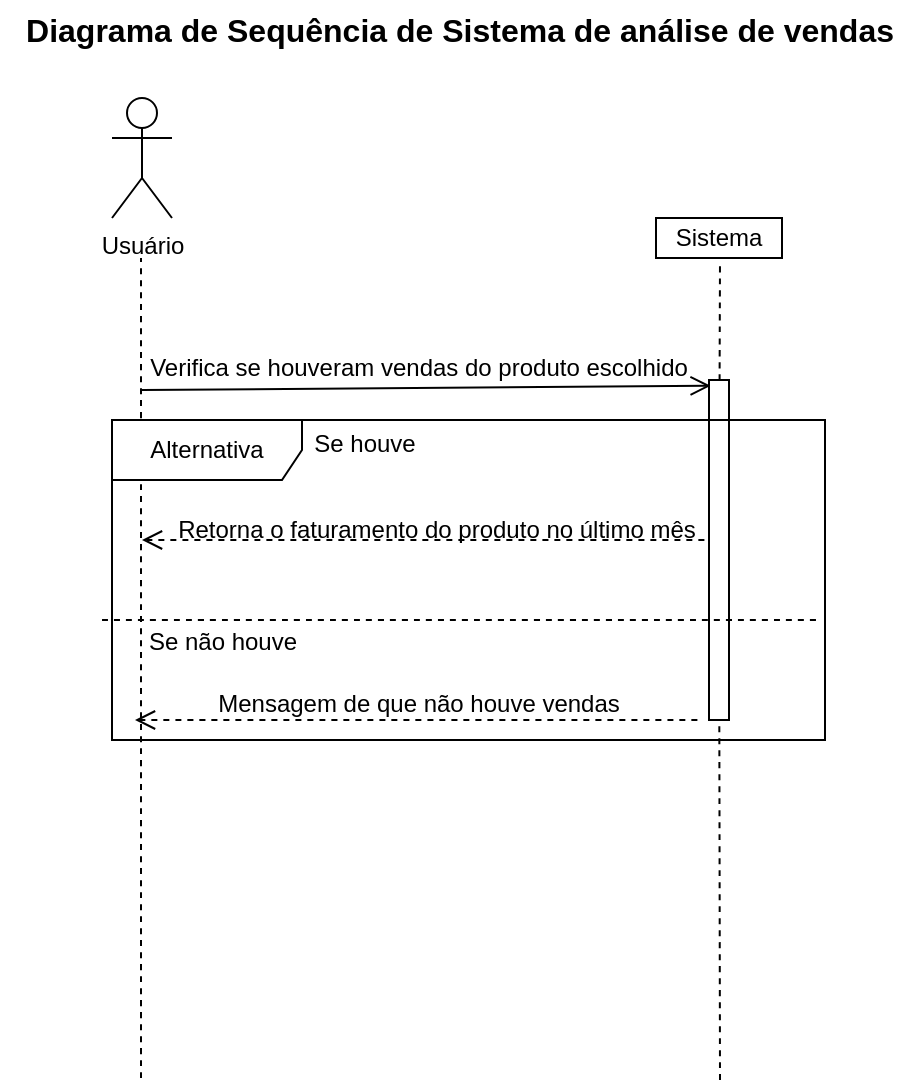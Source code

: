 <mxfile version="24.7.17">
  <diagram name="Página-1" id="QsqW4poFiYAe-3MZoVOI">
    <mxGraphModel dx="1385" dy="3284" grid="1" gridSize="10" guides="1" tooltips="1" connect="1" arrows="1" fold="1" page="1" pageScale="1" pageWidth="827" pageHeight="1169" math="0" shadow="0">
      <root>
        <mxCell id="0" />
        <mxCell id="1" parent="0" />
        <mxCell id="5hNxHF8bA6Fqr36-utXy-17" value="&lt;font style=&quot;font-size: 12px;&quot;&gt;Retorna o faturamento do produto no último mês&lt;/font&gt;" style="text;html=1;align=center;verticalAlign=middle;whiteSpace=wrap;rounded=0;fontSize=16;" vertex="1" parent="1">
          <mxGeometry x="-619" y="-2063" width="333" height="32" as="geometry" />
        </mxCell>
        <mxCell id="5hNxHF8bA6Fqr36-utXy-1" value="Usuário" style="shape=umlActor;verticalLabelPosition=bottom;verticalAlign=top;html=1;outlineConnect=0;" vertex="1" parent="1">
          <mxGeometry x="-615" y="-2261" width="30" height="60" as="geometry" />
        </mxCell>
        <mxCell id="5hNxHF8bA6Fqr36-utXy-4" value="" style="endArrow=none;dashed=1;html=1;rounded=0;fontSize=12;startSize=8;endSize=8;curved=1;" edge="1" parent="1">
          <mxGeometry width="50" height="50" relative="1" as="geometry">
            <mxPoint x="-600.5" y="-1771" as="sourcePoint" />
            <mxPoint x="-600.5" y="-2181" as="targetPoint" />
          </mxGeometry>
        </mxCell>
        <mxCell id="5hNxHF8bA6Fqr36-utXy-5" value="Sistema" style="rounded=0;whiteSpace=wrap;html=1;" vertex="1" parent="1">
          <mxGeometry x="-343" y="-2201" width="63" height="20" as="geometry" />
        </mxCell>
        <mxCell id="5hNxHF8bA6Fqr36-utXy-6" value="" style="endArrow=none;dashed=1;html=1;rounded=0;fontSize=12;startSize=8;endSize=8;curved=1;" edge="1" parent="1" source="5hNxHF8bA6Fqr36-utXy-11">
          <mxGeometry width="50" height="50" relative="1" as="geometry">
            <mxPoint x="-311" y="-1770" as="sourcePoint" />
            <mxPoint x="-311" y="-2180" as="targetPoint" />
          </mxGeometry>
        </mxCell>
        <mxCell id="5hNxHF8bA6Fqr36-utXy-7" value="Diagrama de Sequência de Sistema de análise de vendas" style="text;html=1;align=center;verticalAlign=middle;whiteSpace=wrap;rounded=0;fontSize=16;fontStyle=1" vertex="1" parent="1">
          <mxGeometry x="-671" y="-2310" width="460" height="30" as="geometry" />
        </mxCell>
        <mxCell id="5hNxHF8bA6Fqr36-utXy-8" value="" style="endArrow=open;html=1;rounded=0;fontSize=12;startSize=8;endSize=8;curved=1;endFill=0;entryX=0.083;entryY=0.017;entryDx=0;entryDy=0;entryPerimeter=0;" edge="1" parent="1" target="5hNxHF8bA6Fqr36-utXy-11">
          <mxGeometry width="50" height="50" relative="1" as="geometry">
            <mxPoint x="-600" y="-2115" as="sourcePoint" />
            <mxPoint x="-310" y="-2115" as="targetPoint" />
          </mxGeometry>
        </mxCell>
        <mxCell id="5hNxHF8bA6Fqr36-utXy-10" value="&lt;font style=&quot;font-size: 12px;&quot;&gt;Verifica se houveram vendas do produto escolhido&lt;/font&gt;" style="text;html=1;align=center;verticalAlign=middle;whiteSpace=wrap;rounded=0;fontSize=16;" vertex="1" parent="1">
          <mxGeometry x="-628" y="-2143" width="333" height="30" as="geometry" />
        </mxCell>
        <mxCell id="5hNxHF8bA6Fqr36-utXy-12" value="" style="endArrow=none;dashed=1;html=1;rounded=0;fontSize=12;startSize=8;endSize=8;curved=1;" edge="1" parent="1" target="5hNxHF8bA6Fqr36-utXy-11">
          <mxGeometry width="50" height="50" relative="1" as="geometry">
            <mxPoint x="-311" y="-1770" as="sourcePoint" />
            <mxPoint x="-311" y="-2180" as="targetPoint" />
          </mxGeometry>
        </mxCell>
        <mxCell id="5hNxHF8bA6Fqr36-utXy-11" value="" style="rounded=0;whiteSpace=wrap;html=1;" vertex="1" parent="1">
          <mxGeometry x="-316.5" y="-2120" width="10" height="170" as="geometry" />
        </mxCell>
        <mxCell id="5hNxHF8bA6Fqr36-utXy-13" value="Alternativa" style="shape=umlFrame;whiteSpace=wrap;html=1;pointerEvents=0;width=95;height=30;" vertex="1" parent="1">
          <mxGeometry x="-615" y="-2100" width="356.5" height="160" as="geometry" />
        </mxCell>
        <mxCell id="5hNxHF8bA6Fqr36-utXy-15" value="&lt;font style=&quot;font-size: 12px;&quot;&gt;Se houve&lt;/font&gt;" style="text;html=1;align=center;verticalAlign=middle;whiteSpace=wrap;rounded=0;fontSize=16;" vertex="1" parent="1">
          <mxGeometry x="-560" y="-2105" width="143" height="30" as="geometry" />
        </mxCell>
        <mxCell id="5hNxHF8bA6Fqr36-utXy-16" value="" style="endArrow=none;dashed=1;html=1;rounded=0;fontSize=12;startSize=8;endSize=8;curved=1;startArrow=open;startFill=0;" edge="1" parent="1">
          <mxGeometry width="50" height="50" relative="1" as="geometry">
            <mxPoint x="-600" y="-2040" as="sourcePoint" />
            <mxPoint x="-316" y="-2040" as="targetPoint" />
          </mxGeometry>
        </mxCell>
        <mxCell id="5hNxHF8bA6Fqr36-utXy-18" value="" style="endArrow=none;dashed=1;html=1;rounded=0;fontSize=12;startSize=8;endSize=8;curved=1;entryX=0.993;entryY=0.625;entryDx=0;entryDy=0;entryPerimeter=0;exitX=0.077;exitY=0.2;exitDx=0;exitDy=0;exitPerimeter=0;" edge="1" parent="1" source="5hNxHF8bA6Fqr36-utXy-19" target="5hNxHF8bA6Fqr36-utXy-13">
          <mxGeometry width="50" height="50" relative="1" as="geometry">
            <mxPoint x="-600" y="-2000" as="sourcePoint" />
            <mxPoint x="-490" y="-1990" as="targetPoint" />
          </mxGeometry>
        </mxCell>
        <mxCell id="5hNxHF8bA6Fqr36-utXy-19" value="&lt;font style=&quot;font-size: 12px;&quot;&gt;Se não houve&lt;/font&gt;" style="text;html=1;align=center;verticalAlign=middle;whiteSpace=wrap;rounded=0;fontSize=16;" vertex="1" parent="1">
          <mxGeometry x="-631" y="-2006" width="143" height="30" as="geometry" />
        </mxCell>
        <mxCell id="5hNxHF8bA6Fqr36-utXy-20" value="&lt;span style=&quot;font-size: 12px;&quot;&gt;Mensagem de que não houve vendas&lt;/span&gt;" style="text;html=1;align=center;verticalAlign=middle;whiteSpace=wrap;rounded=0;fontSize=16;" vertex="1" parent="1">
          <mxGeometry x="-628.5" y="-1976" width="333" height="32" as="geometry" />
        </mxCell>
        <mxCell id="5hNxHF8bA6Fqr36-utXy-21" value="" style="endArrow=none;dashed=1;html=1;rounded=0;fontSize=12;startSize=8;endSize=8;curved=1;startArrow=open;startFill=0;" edge="1" parent="1">
          <mxGeometry width="50" height="50" relative="1" as="geometry">
            <mxPoint x="-603.5" y="-1950" as="sourcePoint" />
            <mxPoint x="-319.5" y="-1950" as="targetPoint" />
          </mxGeometry>
        </mxCell>
      </root>
    </mxGraphModel>
  </diagram>
</mxfile>
